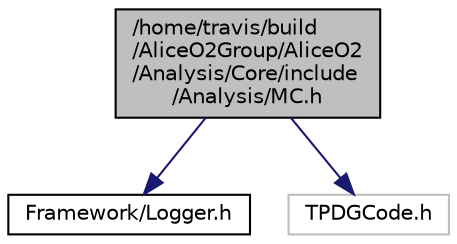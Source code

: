 digraph "/home/travis/build/AliceO2Group/AliceO2/Analysis/Core/include/Analysis/MC.h"
{
 // INTERACTIVE_SVG=YES
  bgcolor="transparent";
  edge [fontname="Helvetica",fontsize="10",labelfontname="Helvetica",labelfontsize="10"];
  node [fontname="Helvetica",fontsize="10",shape=record];
  Node0 [label="/home/travis/build\l/AliceO2Group/AliceO2\l/Analysis/Core/include\l/Analysis/MC.h",height=0.2,width=0.4,color="black", fillcolor="grey75", style="filled", fontcolor="black"];
  Node0 -> Node1 [color="midnightblue",fontsize="10",style="solid",fontname="Helvetica"];
  Node1 [label="Framework/Logger.h",height=0.2,width=0.4,color="black",URL="$dd/da4/Logger_8h.html"];
  Node0 -> Node2 [color="midnightblue",fontsize="10",style="solid",fontname="Helvetica"];
  Node2 [label="TPDGCode.h",height=0.2,width=0.4,color="grey75"];
}
